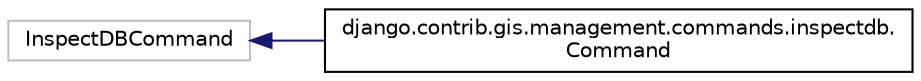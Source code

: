 digraph "Graphical Class Hierarchy"
{
 // LATEX_PDF_SIZE
  edge [fontname="Helvetica",fontsize="10",labelfontname="Helvetica",labelfontsize="10"];
  node [fontname="Helvetica",fontsize="10",shape=record];
  rankdir="LR";
  Node3824 [label="InspectDBCommand",height=0.2,width=0.4,color="grey75", fillcolor="white", style="filled",tooltip=" "];
  Node3824 -> Node0 [dir="back",color="midnightblue",fontsize="10",style="solid",fontname="Helvetica"];
  Node0 [label="django.contrib.gis.management.commands.inspectdb.\lCommand",height=0.2,width=0.4,color="black", fillcolor="white", style="filled",URL="$classdjango_1_1contrib_1_1gis_1_1management_1_1commands_1_1inspectdb_1_1_command.html",tooltip=" "];
}
